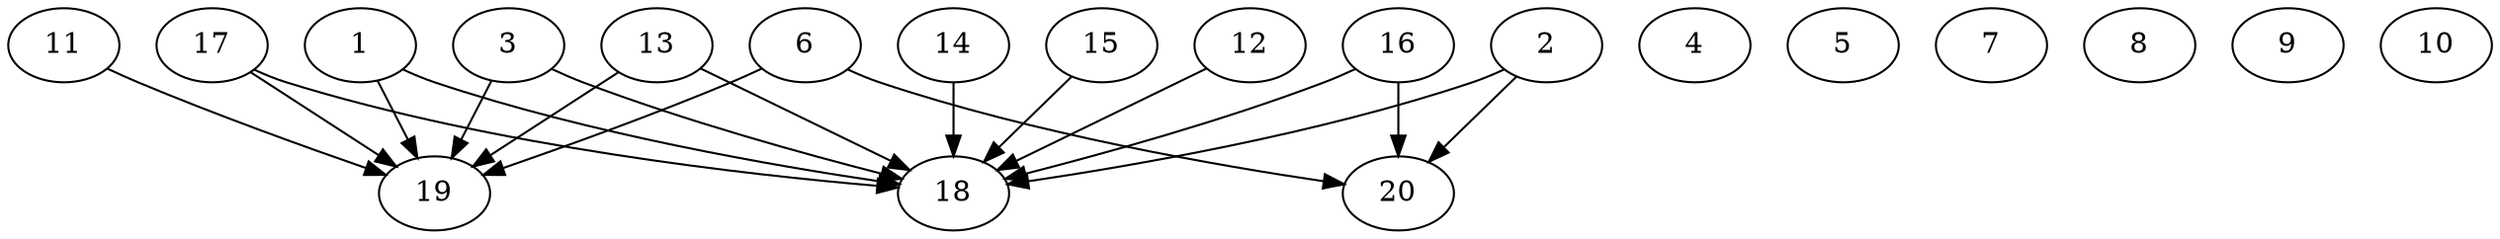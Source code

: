 // DAG automatically generated by daggen at Thu Oct  3 13:58:43 2019
// ./daggen --dot -n 20 --ccr 0.3 --fat 0.9 --regular 0.7 --density 0.5 --mindata 5242880 --maxdata 52428800 
digraph G {
  1 [size="127877120", alpha="0.02", expect_size="38363136"] 
  1 -> 18 [size ="38363136"]
  1 -> 19 [size ="38363136"]
  2 [size="82688000", alpha="0.12", expect_size="24806400"] 
  2 -> 18 [size ="24806400"]
  2 -> 20 [size ="24806400"]
  3 [size="166840320", alpha="0.01", expect_size="50052096"] 
  3 -> 18 [size ="50052096"]
  3 -> 19 [size ="50052096"]
  4 [size="46342827", alpha="0.08", expect_size="13902848"] 
  5 [size="159423147", alpha="0.12", expect_size="47826944"] 
  6 [size="29129387", alpha="0.14", expect_size="8738816"] 
  6 -> 19 [size ="8738816"]
  6 -> 20 [size ="8738816"]
  7 [size="60385280", alpha="0.15", expect_size="18115584"] 
  8 [size="132604587", alpha="0.17", expect_size="39781376"] 
  9 [size="140199253", alpha="0.18", expect_size="42059776"] 
  10 [size="160771413", alpha="0.17", expect_size="48231424"] 
  11 [size="90695680", alpha="0.08", expect_size="27208704"] 
  11 -> 19 [size ="27208704"]
  12 [size="108516693", alpha="0.18", expect_size="32555008"] 
  12 -> 18 [size ="32555008"]
  13 [size="48261120", alpha="0.10", expect_size="14478336"] 
  13 -> 18 [size ="14478336"]
  13 -> 19 [size ="14478336"]
  14 [size="57842347", alpha="0.11", expect_size="17352704"] 
  14 -> 18 [size ="17352704"]
  15 [size="121402027", alpha="0.06", expect_size="36420608"] 
  15 -> 18 [size ="36420608"]
  16 [size="57207467", alpha="0.09", expect_size="17162240"] 
  16 -> 18 [size ="17162240"]
  16 -> 20 [size ="17162240"]
  17 [size="169424213", alpha="0.06", expect_size="50827264"] 
  17 -> 18 [size ="50827264"]
  17 -> 19 [size ="50827264"]
  18 [size="128948907", alpha="0.12", expect_size="38684672"] 
  19 [size="106874880", alpha="0.01", expect_size="32062464"] 
  20 [size="93347840", alpha="0.13", expect_size="28004352"] 
}
